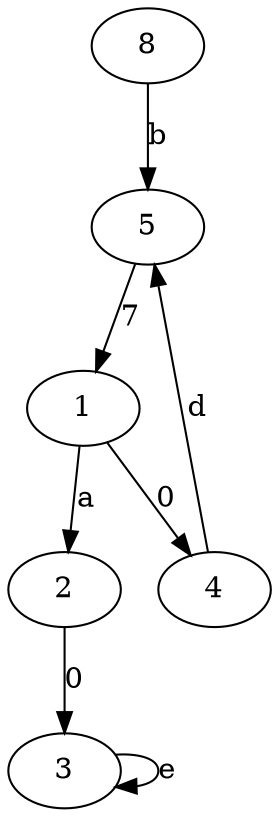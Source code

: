 digraph g {
5->1[label="7"];
1->2[label="a"];
1->4[label="0"];
8->5[label="b"];
2->3[label="0"];
3->3[label="e"];
4->5[label="d"];
}
